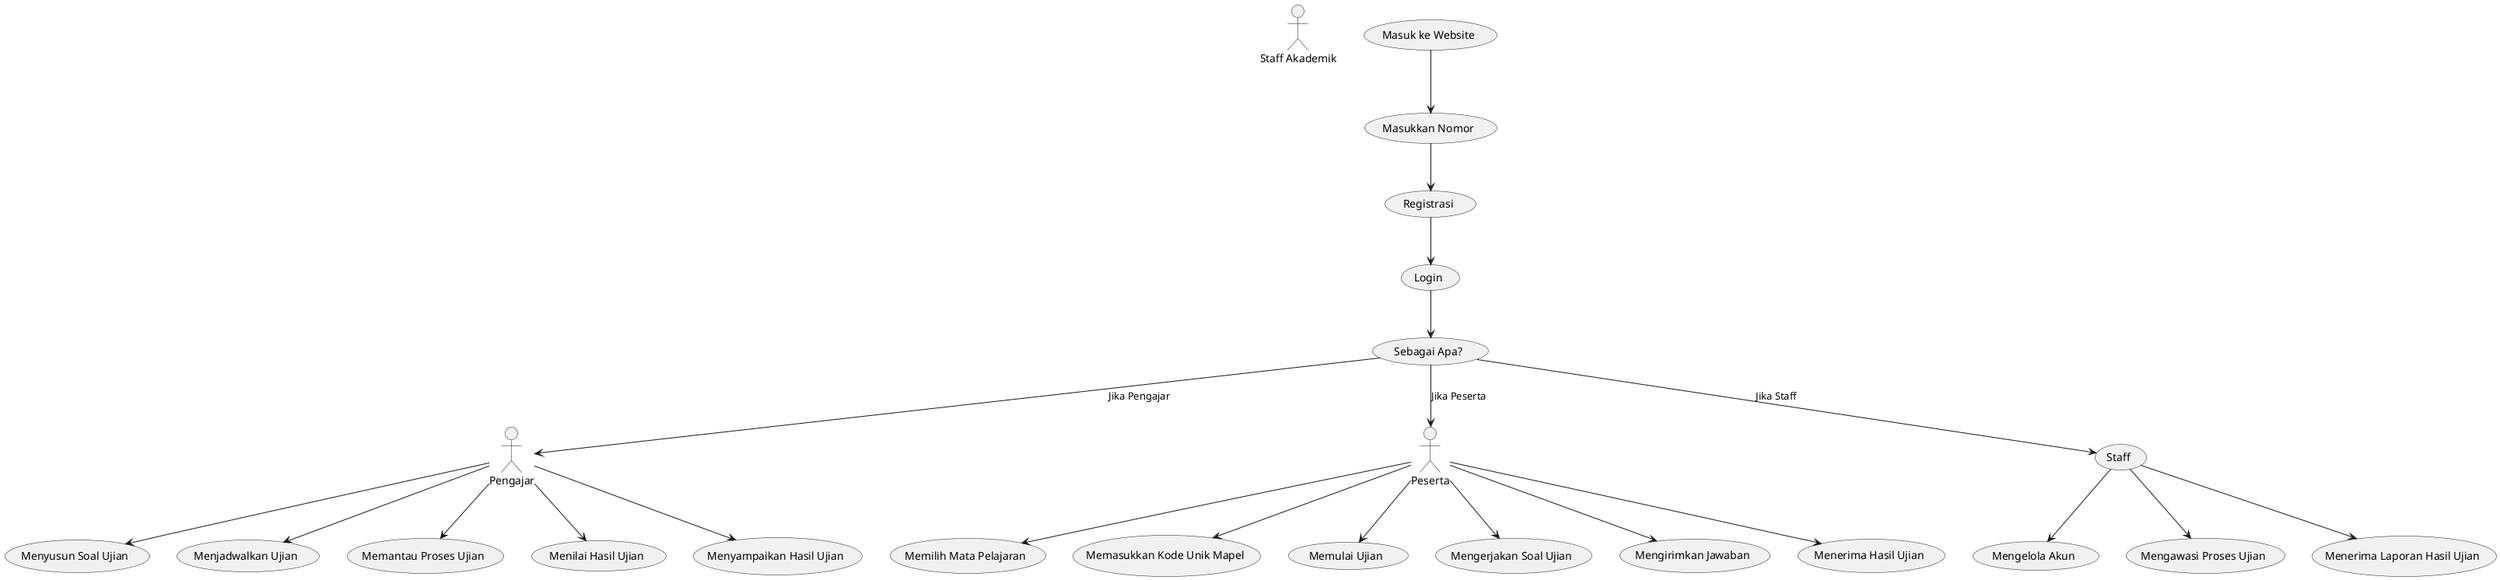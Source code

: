 @startuml
actor "Staff Akademik" as StaffAkademik
actor "Pengajar" as Pengajar
actor "Peserta" as Peserta

(Masuk ke Website)
(Masuk ke Website) --> (Masukkan Nomor)
(Masukkan Nomor) --> (Registrasi)
(Registrasi) --> (Login)
(Login) --> (Sebagai Apa?)

(Sebagai Apa?) --> (Staff) : Jika Staff
(Sebagai Apa?) --> (Pengajar) : Jika Pengajar
(Sebagai Apa?) --> (Peserta) : Jika Peserta

(Staff) --> (Mengelola Akun)
(Staff) --> (Mengawasi Proses Ujian)
(Staff) --> (Menerima Laporan Hasil Ujian)

(Pengajar) --> (Menyusun Soal Ujian)
(Pengajar) --> (Menjadwalkan Ujian)
(Pengajar) --> (Memantau Proses Ujian)
(Pengajar) --> (Menilai Hasil Ujian)
(Pengajar) --> (Menyampaikan Hasil Ujian)

(Peserta) --> (Memilih Mata Pelajaran)
(Peserta) --> (Memasukkan Kode Unik Mapel)
(Peserta) --> (Memulai Ujian)
(Peserta) --> (Mengerjakan Soal Ujian)
(Peserta) --> (Mengirimkan Jawaban)
(Peserta) --> (Menerima Hasil Ujian)

@enduml
